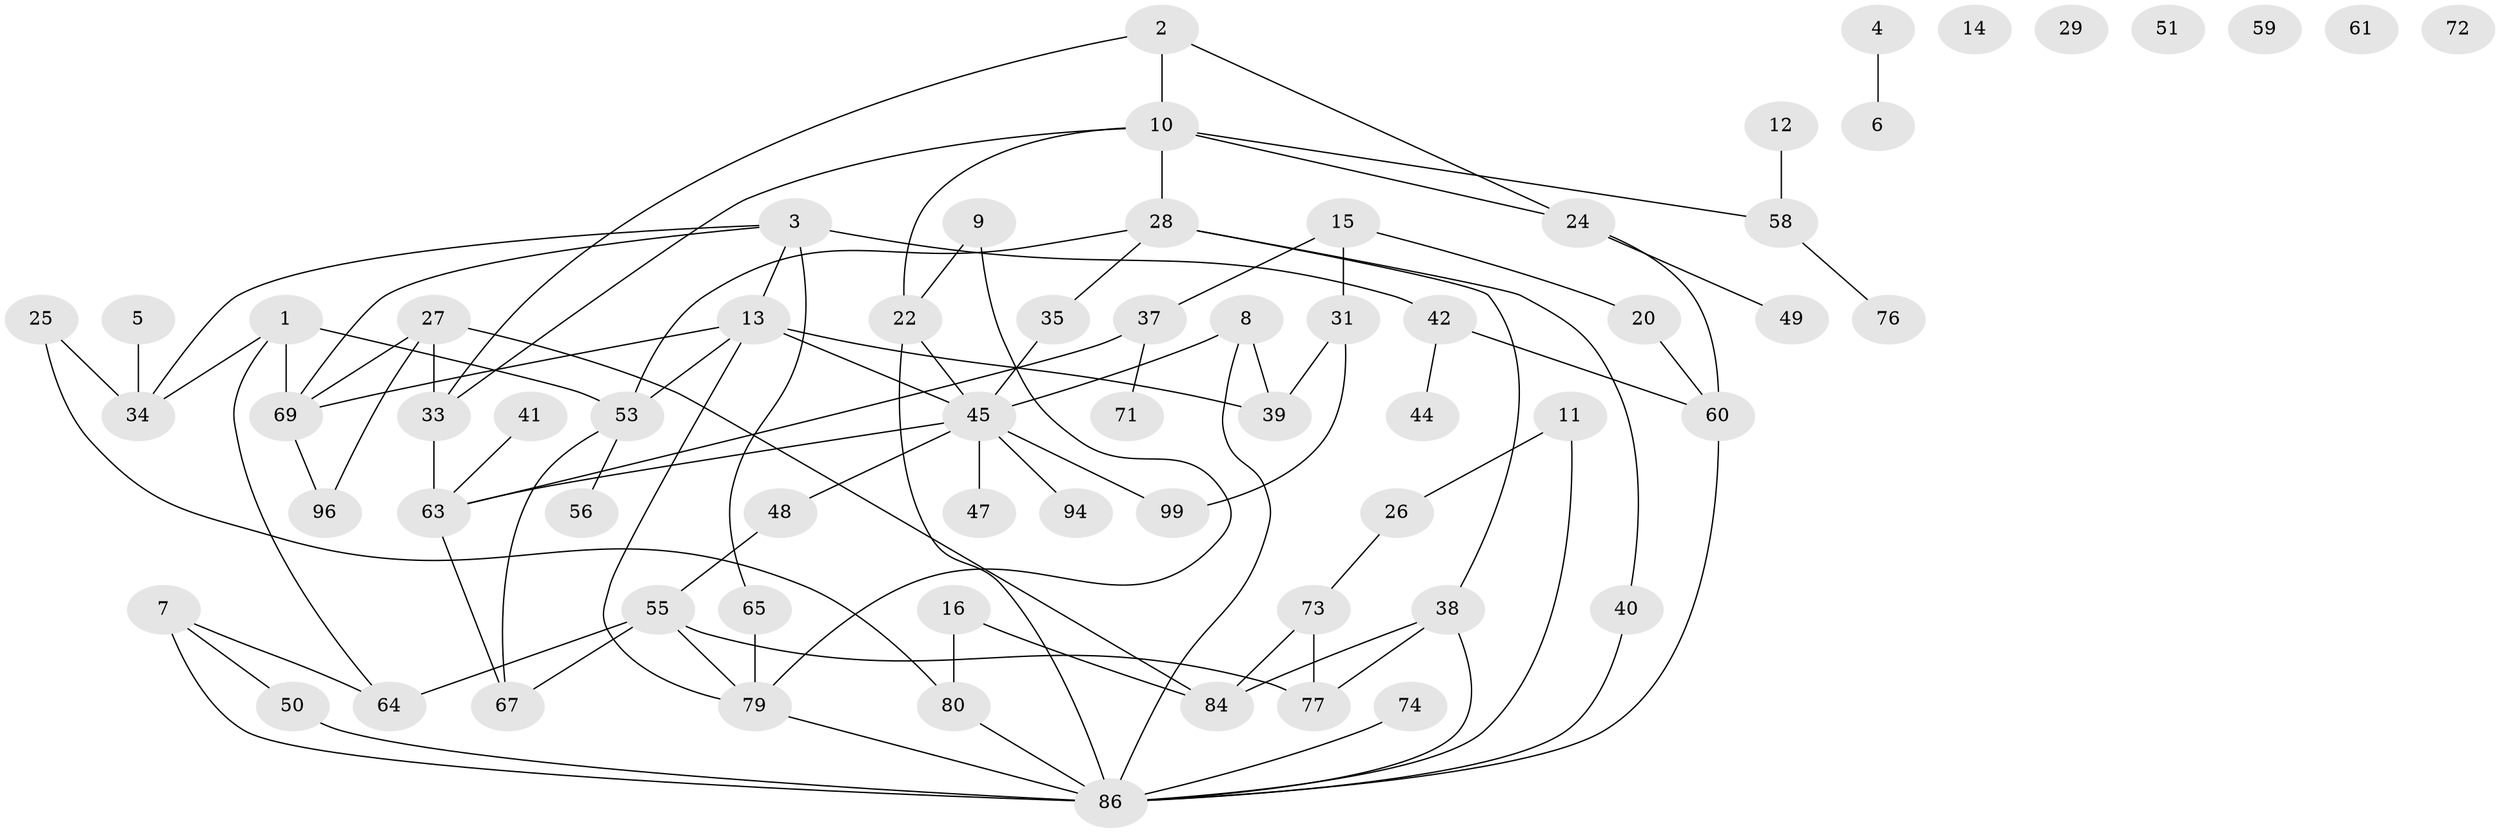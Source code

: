 // original degree distribution, {2: 0.2871287128712871, 1: 0.19801980198019803, 3: 0.24752475247524752, 4: 0.1188118811881188, 0: 0.04950495049504951, 6: 0.039603960396039604, 5: 0.04950495049504951, 8: 0.009900990099009901}
// Generated by graph-tools (version 1.1) at 2025/41/03/06/25 10:41:19]
// undirected, 66 vertices, 92 edges
graph export_dot {
graph [start="1"]
  node [color=gray90,style=filled];
  1 [super="+21"];
  2 [super="+36"];
  3 [super="+46"];
  4;
  5;
  6 [super="+17"];
  7 [super="+91"];
  8 [super="+23"];
  9 [super="+19"];
  10 [super="+89"];
  11;
  12;
  13 [super="+32"];
  14 [super="+18"];
  15 [super="+43"];
  16 [super="+57"];
  20 [super="+30"];
  22;
  24;
  25 [super="+66"];
  26 [super="+81"];
  27 [super="+97"];
  28 [super="+54"];
  29;
  31;
  33 [super="+87"];
  34 [super="+75"];
  35;
  37;
  38 [super="+78"];
  39 [super="+70"];
  40;
  41 [super="+82"];
  42 [super="+52"];
  44;
  45 [super="+83"];
  47;
  48;
  49;
  50;
  51;
  53 [super="+68"];
  55 [super="+90"];
  56;
  58 [super="+62"];
  59;
  60;
  61;
  63 [super="+93"];
  64;
  65;
  67 [super="+100"];
  69 [super="+85"];
  71;
  72;
  73;
  74;
  76;
  77 [super="+92"];
  79 [super="+98"];
  80 [super="+101"];
  84 [super="+88"];
  86 [super="+95"];
  94;
  96;
  99;
  1 -- 64;
  1 -- 34;
  1 -- 53;
  1 -- 69;
  2 -- 24;
  2 -- 10;
  2 -- 33;
  3 -- 34;
  3 -- 65;
  3 -- 69;
  3 -- 42 [weight=2];
  3 -- 13;
  4 -- 6;
  5 -- 34;
  7 -- 50;
  7 -- 64;
  7 -- 86;
  8 -- 39;
  8 -- 86;
  8 -- 45;
  9 -- 79;
  9 -- 22;
  10 -- 24;
  10 -- 22;
  10 -- 28;
  10 -- 33;
  10 -- 58;
  11 -- 86;
  11 -- 26;
  12 -- 58;
  13 -- 79;
  13 -- 45;
  13 -- 53;
  13 -- 69;
  13 -- 39;
  15 -- 31;
  15 -- 37;
  15 -- 20;
  16 -- 80;
  16 -- 84;
  20 -- 60;
  22 -- 45;
  22 -- 86;
  24 -- 49;
  24 -- 60;
  25 -- 80;
  25 -- 34;
  26 -- 73;
  27 -- 33;
  27 -- 96;
  27 -- 69;
  27 -- 84;
  28 -- 35;
  28 -- 38;
  28 -- 53;
  28 -- 40;
  31 -- 99;
  31 -- 39;
  33 -- 63;
  35 -- 45;
  37 -- 71;
  37 -- 63;
  38 -- 86;
  38 -- 77;
  38 -- 84;
  40 -- 86;
  41 -- 63;
  42 -- 44;
  42 -- 60;
  45 -- 47;
  45 -- 48;
  45 -- 94;
  45 -- 99;
  45 -- 63;
  48 -- 55;
  50 -- 86 [weight=2];
  53 -- 56;
  53 -- 67;
  55 -- 64;
  55 -- 79;
  55 -- 67;
  55 -- 77;
  58 -- 76;
  60 -- 86;
  63 -- 67;
  65 -- 79;
  69 -- 96;
  73 -- 77;
  73 -- 84;
  74 -- 86;
  79 -- 86;
  80 -- 86;
}
